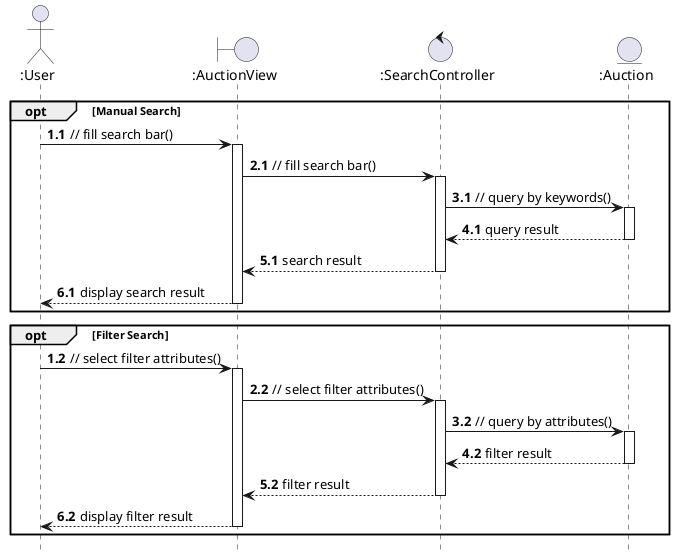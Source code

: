 @startuml
hide footbox

actor ":User" as User
boundary ":AuctionView" as AuctionView
control ":SearchController" as SearchController
entity ":Auction" as Auction

autonumber

opt Manual Search
  autonumber 1.1
    User -> AuctionView: // fill search bar()
    autonumber inc A
    activate AuctionView
      AuctionView -> SearchController: // fill search bar()
      autonumber inc A
      activate SearchController
        SearchController -> Auction: // query by keywords()
          autonumber inc A
          activate Auction
            Auction --> SearchController: query result
            autonumber inc A
          deactivate Auction
        SearchController --> AuctionView: search result
        autonumber inc A
      deactivate SearchController
      AuctionView --> User: display search result
      autonumber inc A
    deactivate AuctionView
end

opt Filter Search
  autonumber 1.2
  User -> AuctionView: // select filter attributes()
  autonumber inc A
  autonumber inc B
    activate AuctionView
      AuctionView -> SearchController: // select filter attributes()
      autonumber inc A
      autonumber inc B
      activate SearchController
        SearchController -> Auction: // query by attributes()
          autonumber inc A
          autonumber inc B
          activate Auction
            Auction --> SearchController: filter result
            autonumber inc A
            autonumber inc B
          deactivate Auction
        SearchController --> AuctionView: filter result
        autonumber inc A
        autonumber inc B
      deactivate SearchController
      AuctionView --> User: display filter result
      autonumber inc A
      autonumber inc B
    deactivate AuctionView
end

@enduml